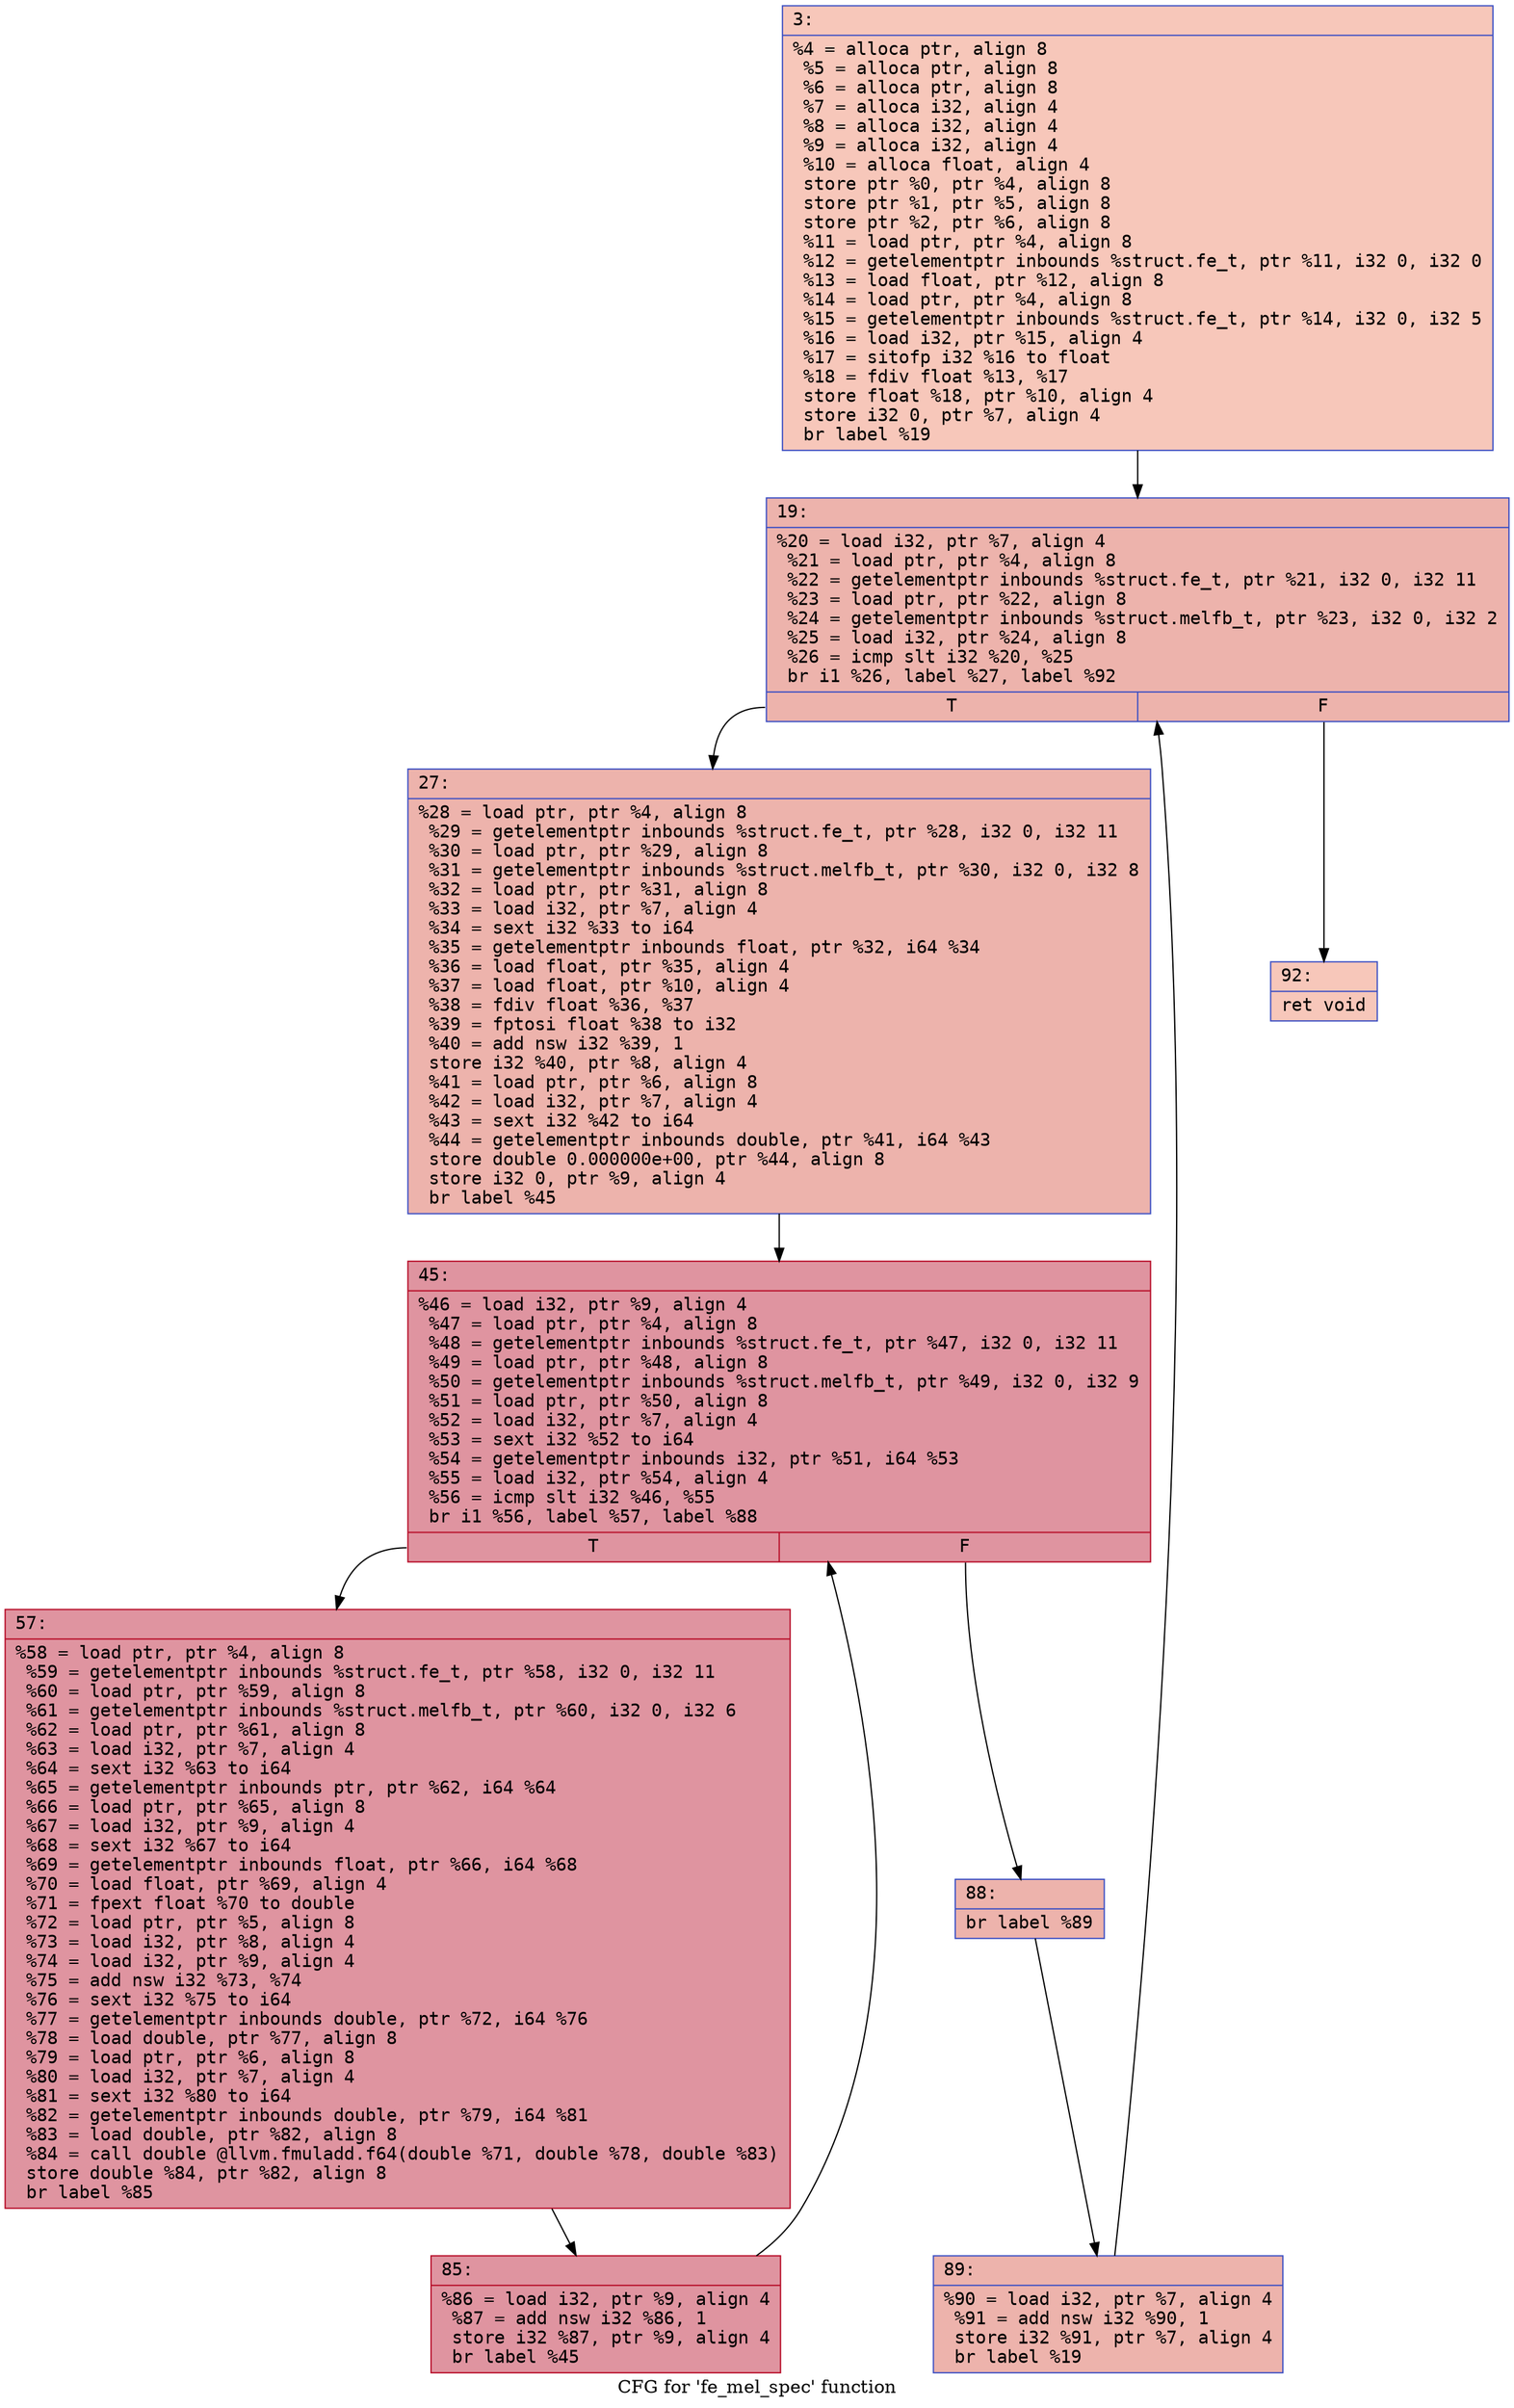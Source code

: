 digraph "CFG for 'fe_mel_spec' function" {
	label="CFG for 'fe_mel_spec' function";

	Node0x6000033385f0 [shape=record,color="#3d50c3ff", style=filled, fillcolor="#ec7f6370" fontname="Courier",label="{3:\l|  %4 = alloca ptr, align 8\l  %5 = alloca ptr, align 8\l  %6 = alloca ptr, align 8\l  %7 = alloca i32, align 4\l  %8 = alloca i32, align 4\l  %9 = alloca i32, align 4\l  %10 = alloca float, align 4\l  store ptr %0, ptr %4, align 8\l  store ptr %1, ptr %5, align 8\l  store ptr %2, ptr %6, align 8\l  %11 = load ptr, ptr %4, align 8\l  %12 = getelementptr inbounds %struct.fe_t, ptr %11, i32 0, i32 0\l  %13 = load float, ptr %12, align 8\l  %14 = load ptr, ptr %4, align 8\l  %15 = getelementptr inbounds %struct.fe_t, ptr %14, i32 0, i32 5\l  %16 = load i32, ptr %15, align 4\l  %17 = sitofp i32 %16 to float\l  %18 = fdiv float %13, %17\l  store float %18, ptr %10, align 4\l  store i32 0, ptr %7, align 4\l  br label %19\l}"];
	Node0x6000033385f0 -> Node0x600003338640[tooltip="3 -> 19\nProbability 100.00%" ];
	Node0x600003338640 [shape=record,color="#3d50c3ff", style=filled, fillcolor="#d6524470" fontname="Courier",label="{19:\l|  %20 = load i32, ptr %7, align 4\l  %21 = load ptr, ptr %4, align 8\l  %22 = getelementptr inbounds %struct.fe_t, ptr %21, i32 0, i32 11\l  %23 = load ptr, ptr %22, align 8\l  %24 = getelementptr inbounds %struct.melfb_t, ptr %23, i32 0, i32 2\l  %25 = load i32, ptr %24, align 8\l  %26 = icmp slt i32 %20, %25\l  br i1 %26, label %27, label %92\l|{<s0>T|<s1>F}}"];
	Node0x600003338640:s0 -> Node0x600003338690[tooltip="19 -> 27\nProbability 96.88%" ];
	Node0x600003338640:s1 -> Node0x600003338870[tooltip="19 -> 92\nProbability 3.12%" ];
	Node0x600003338690 [shape=record,color="#3d50c3ff", style=filled, fillcolor="#d6524470" fontname="Courier",label="{27:\l|  %28 = load ptr, ptr %4, align 8\l  %29 = getelementptr inbounds %struct.fe_t, ptr %28, i32 0, i32 11\l  %30 = load ptr, ptr %29, align 8\l  %31 = getelementptr inbounds %struct.melfb_t, ptr %30, i32 0, i32 8\l  %32 = load ptr, ptr %31, align 8\l  %33 = load i32, ptr %7, align 4\l  %34 = sext i32 %33 to i64\l  %35 = getelementptr inbounds float, ptr %32, i64 %34\l  %36 = load float, ptr %35, align 4\l  %37 = load float, ptr %10, align 4\l  %38 = fdiv float %36, %37\l  %39 = fptosi float %38 to i32\l  %40 = add nsw i32 %39, 1\l  store i32 %40, ptr %8, align 4\l  %41 = load ptr, ptr %6, align 8\l  %42 = load i32, ptr %7, align 4\l  %43 = sext i32 %42 to i64\l  %44 = getelementptr inbounds double, ptr %41, i64 %43\l  store double 0.000000e+00, ptr %44, align 8\l  store i32 0, ptr %9, align 4\l  br label %45\l}"];
	Node0x600003338690 -> Node0x6000033386e0[tooltip="27 -> 45\nProbability 100.00%" ];
	Node0x6000033386e0 [shape=record,color="#b70d28ff", style=filled, fillcolor="#b70d2870" fontname="Courier",label="{45:\l|  %46 = load i32, ptr %9, align 4\l  %47 = load ptr, ptr %4, align 8\l  %48 = getelementptr inbounds %struct.fe_t, ptr %47, i32 0, i32 11\l  %49 = load ptr, ptr %48, align 8\l  %50 = getelementptr inbounds %struct.melfb_t, ptr %49, i32 0, i32 9\l  %51 = load ptr, ptr %50, align 8\l  %52 = load i32, ptr %7, align 4\l  %53 = sext i32 %52 to i64\l  %54 = getelementptr inbounds i32, ptr %51, i64 %53\l  %55 = load i32, ptr %54, align 4\l  %56 = icmp slt i32 %46, %55\l  br i1 %56, label %57, label %88\l|{<s0>T|<s1>F}}"];
	Node0x6000033386e0:s0 -> Node0x600003338730[tooltip="45 -> 57\nProbability 96.88%" ];
	Node0x6000033386e0:s1 -> Node0x6000033387d0[tooltip="45 -> 88\nProbability 3.12%" ];
	Node0x600003338730 [shape=record,color="#b70d28ff", style=filled, fillcolor="#b70d2870" fontname="Courier",label="{57:\l|  %58 = load ptr, ptr %4, align 8\l  %59 = getelementptr inbounds %struct.fe_t, ptr %58, i32 0, i32 11\l  %60 = load ptr, ptr %59, align 8\l  %61 = getelementptr inbounds %struct.melfb_t, ptr %60, i32 0, i32 6\l  %62 = load ptr, ptr %61, align 8\l  %63 = load i32, ptr %7, align 4\l  %64 = sext i32 %63 to i64\l  %65 = getelementptr inbounds ptr, ptr %62, i64 %64\l  %66 = load ptr, ptr %65, align 8\l  %67 = load i32, ptr %9, align 4\l  %68 = sext i32 %67 to i64\l  %69 = getelementptr inbounds float, ptr %66, i64 %68\l  %70 = load float, ptr %69, align 4\l  %71 = fpext float %70 to double\l  %72 = load ptr, ptr %5, align 8\l  %73 = load i32, ptr %8, align 4\l  %74 = load i32, ptr %9, align 4\l  %75 = add nsw i32 %73, %74\l  %76 = sext i32 %75 to i64\l  %77 = getelementptr inbounds double, ptr %72, i64 %76\l  %78 = load double, ptr %77, align 8\l  %79 = load ptr, ptr %6, align 8\l  %80 = load i32, ptr %7, align 4\l  %81 = sext i32 %80 to i64\l  %82 = getelementptr inbounds double, ptr %79, i64 %81\l  %83 = load double, ptr %82, align 8\l  %84 = call double @llvm.fmuladd.f64(double %71, double %78, double %83)\l  store double %84, ptr %82, align 8\l  br label %85\l}"];
	Node0x600003338730 -> Node0x600003338780[tooltip="57 -> 85\nProbability 100.00%" ];
	Node0x600003338780 [shape=record,color="#b70d28ff", style=filled, fillcolor="#b70d2870" fontname="Courier",label="{85:\l|  %86 = load i32, ptr %9, align 4\l  %87 = add nsw i32 %86, 1\l  store i32 %87, ptr %9, align 4\l  br label %45\l}"];
	Node0x600003338780 -> Node0x6000033386e0[tooltip="85 -> 45\nProbability 100.00%" ];
	Node0x6000033387d0 [shape=record,color="#3d50c3ff", style=filled, fillcolor="#d6524470" fontname="Courier",label="{88:\l|  br label %89\l}"];
	Node0x6000033387d0 -> Node0x600003338820[tooltip="88 -> 89\nProbability 100.00%" ];
	Node0x600003338820 [shape=record,color="#3d50c3ff", style=filled, fillcolor="#d6524470" fontname="Courier",label="{89:\l|  %90 = load i32, ptr %7, align 4\l  %91 = add nsw i32 %90, 1\l  store i32 %91, ptr %7, align 4\l  br label %19\l}"];
	Node0x600003338820 -> Node0x600003338640[tooltip="89 -> 19\nProbability 100.00%" ];
	Node0x600003338870 [shape=record,color="#3d50c3ff", style=filled, fillcolor="#ec7f6370" fontname="Courier",label="{92:\l|  ret void\l}"];
}
